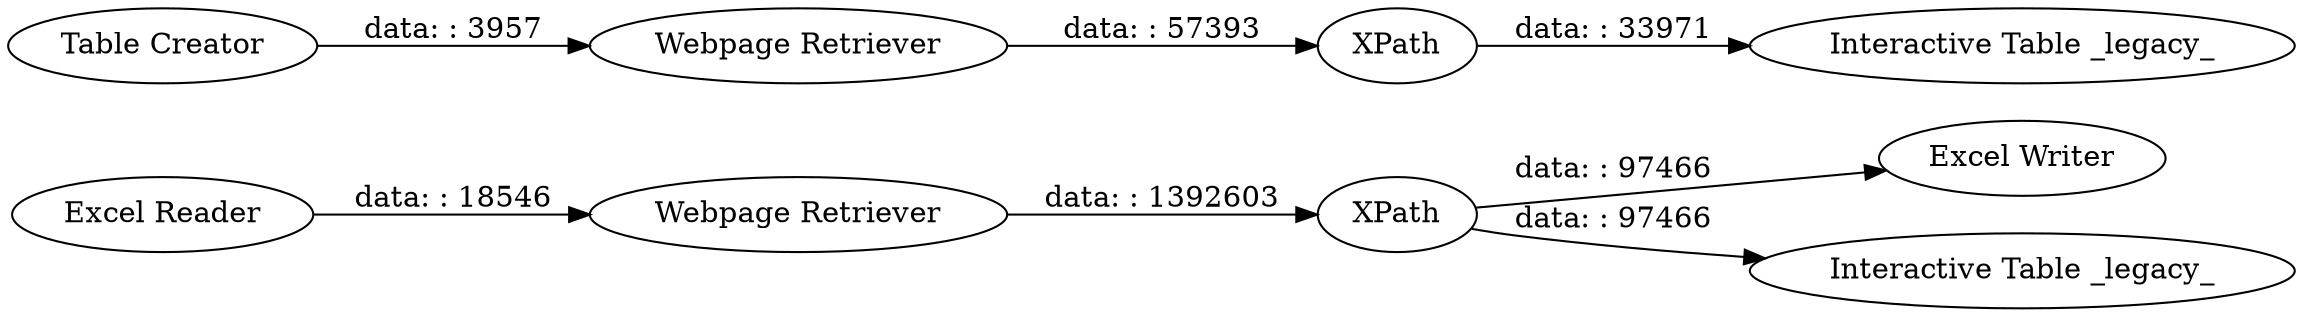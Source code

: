 digraph {
	"-4010028853502401235_934" [label=XPath]
	"-4010028853502401235_930" [label="Interactive Table _legacy_"]
	"-4010028853502401235_938" [label="Excel Writer"]
	"-4010028853502401235_940" [label="Excel Reader"]
	"-4010028853502401235_932" [label=XPath]
	"-4010028853502401235_926" [label="Table Creator"]
	"-4010028853502401235_927" [label="Webpage Retriever"]
	"-4010028853502401235_933" [label="Interactive Table _legacy_"]
	"-4010028853502401235_935" [label="Webpage Retriever"]
	"-4010028853502401235_934" -> "-4010028853502401235_933" [label="data: : 97466"]
	"-4010028853502401235_935" -> "-4010028853502401235_934" [label="data: : 1392603"]
	"-4010028853502401235_927" -> "-4010028853502401235_932" [label="data: : 57393"]
	"-4010028853502401235_932" -> "-4010028853502401235_930" [label="data: : 33971"]
	"-4010028853502401235_940" -> "-4010028853502401235_935" [label="data: : 18546"]
	"-4010028853502401235_926" -> "-4010028853502401235_927" [label="data: : 3957"]
	"-4010028853502401235_934" -> "-4010028853502401235_938" [label="data: : 97466"]
	rankdir=LR
}
